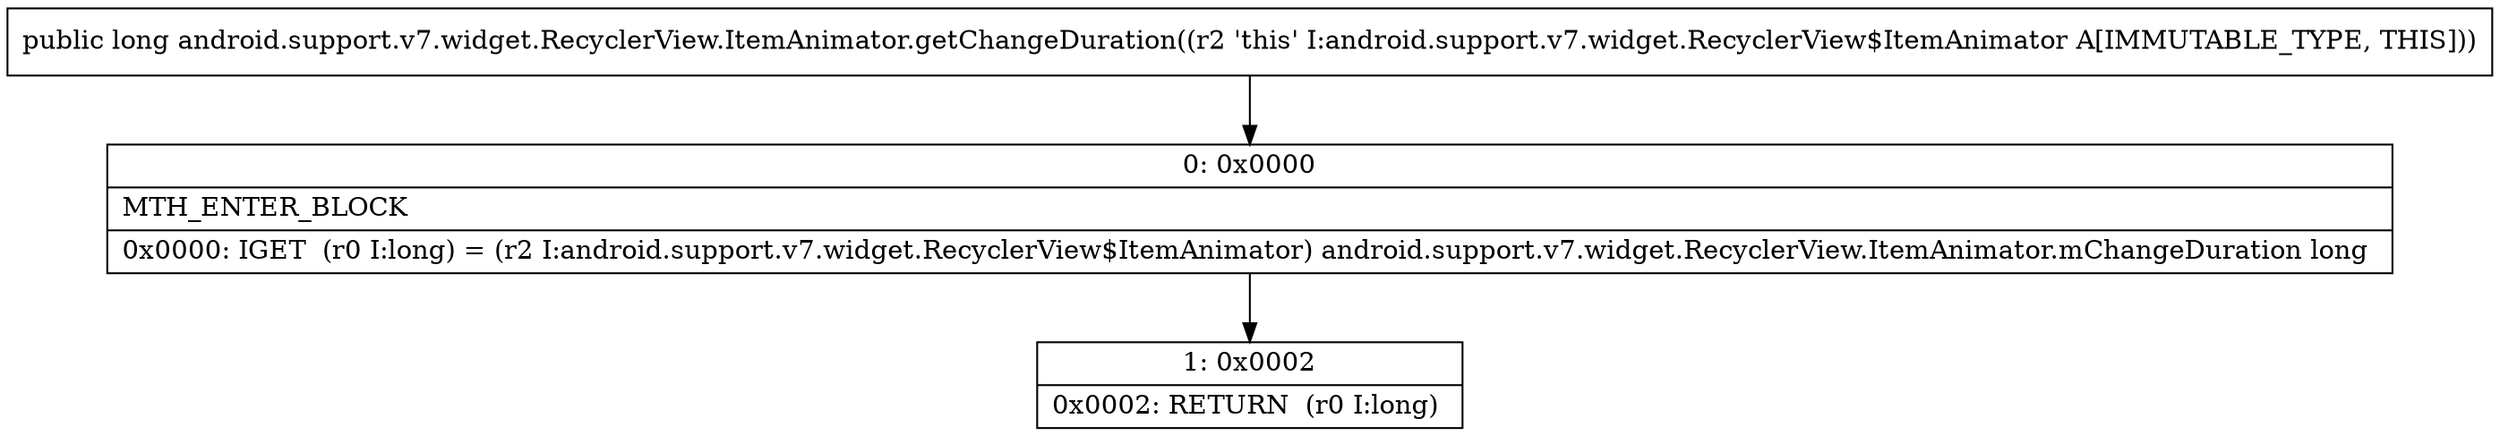 digraph "CFG forandroid.support.v7.widget.RecyclerView.ItemAnimator.getChangeDuration()J" {
Node_0 [shape=record,label="{0\:\ 0x0000|MTH_ENTER_BLOCK\l|0x0000: IGET  (r0 I:long) = (r2 I:android.support.v7.widget.RecyclerView$ItemAnimator) android.support.v7.widget.RecyclerView.ItemAnimator.mChangeDuration long \l}"];
Node_1 [shape=record,label="{1\:\ 0x0002|0x0002: RETURN  (r0 I:long) \l}"];
MethodNode[shape=record,label="{public long android.support.v7.widget.RecyclerView.ItemAnimator.getChangeDuration((r2 'this' I:android.support.v7.widget.RecyclerView$ItemAnimator A[IMMUTABLE_TYPE, THIS])) }"];
MethodNode -> Node_0;
Node_0 -> Node_1;
}

